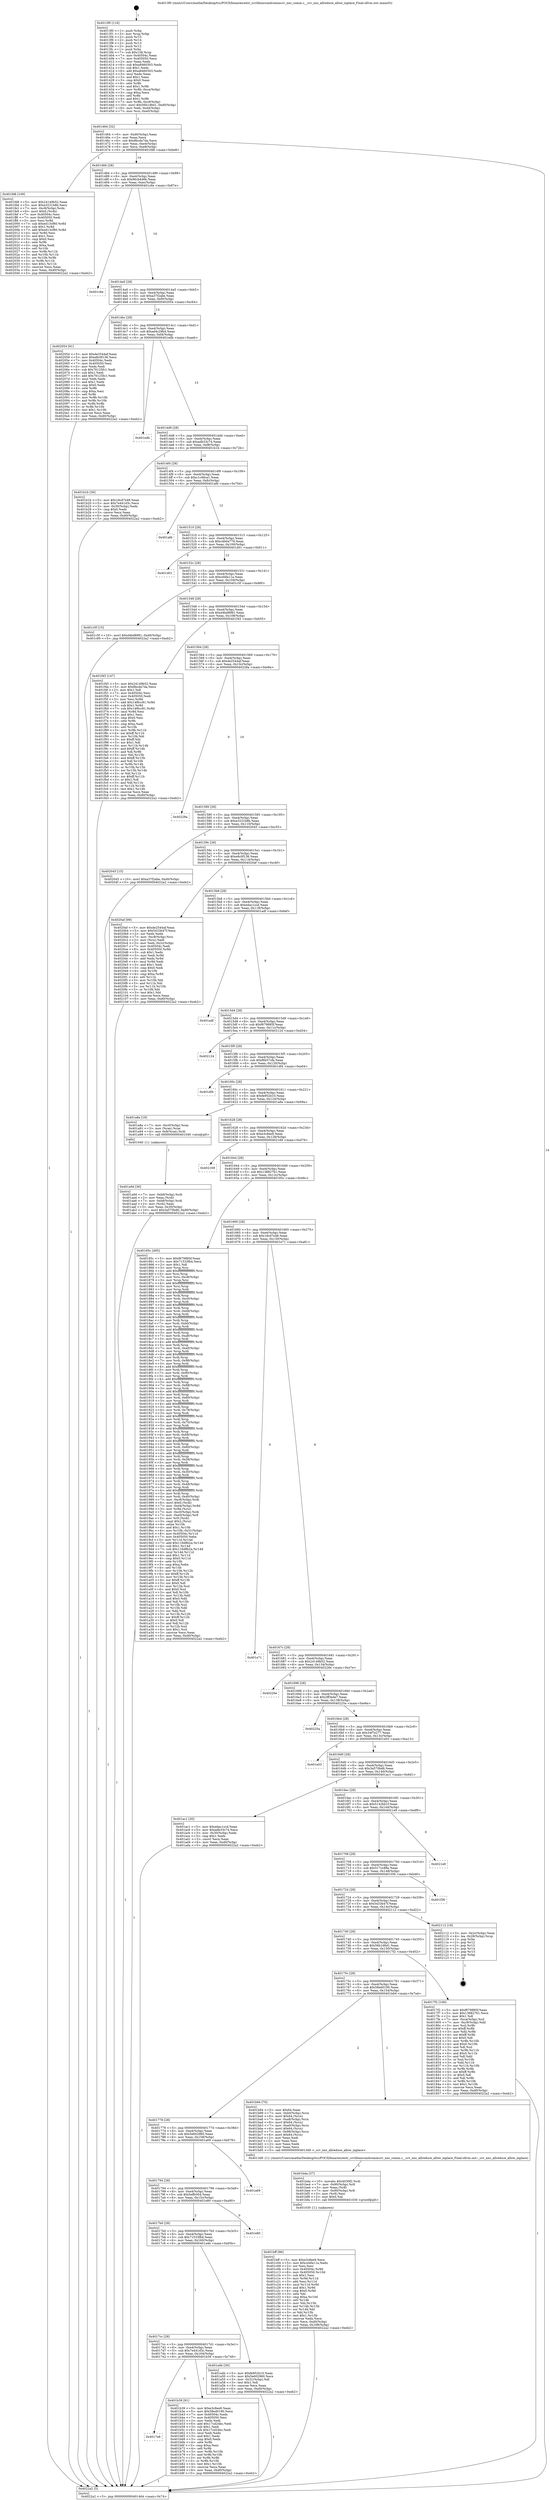 digraph "0x4013f0" {
  label = "0x4013f0 (/mnt/c/Users/mathe/Desktop/tcc/POCII/binaries/extr_ccvlibnnccmdcommccv_nnc_comm.c__ccv_nnc_allreduce_allow_inplace_Final-ollvm.out::main(0))"
  labelloc = "t"
  node[shape=record]

  Entry [label="",width=0.3,height=0.3,shape=circle,fillcolor=black,style=filled]
  "0x401464" [label="{
     0x401464 [32]\l
     | [instrs]\l
     &nbsp;&nbsp;0x401464 \<+6\>: mov -0xd0(%rbp),%eax\l
     &nbsp;&nbsp;0x40146a \<+2\>: mov %eax,%ecx\l
     &nbsp;&nbsp;0x40146c \<+6\>: sub $0x8bcda7da,%ecx\l
     &nbsp;&nbsp;0x401472 \<+6\>: mov %eax,-0xe4(%rbp)\l
     &nbsp;&nbsp;0x401478 \<+6\>: mov %ecx,-0xe8(%rbp)\l
     &nbsp;&nbsp;0x40147e \<+6\>: je 0000000000401fd8 \<main+0xbe8\>\l
  }"]
  "0x401fd8" [label="{
     0x401fd8 [109]\l
     | [instrs]\l
     &nbsp;&nbsp;0x401fd8 \<+5\>: mov $0x24149b52,%eax\l
     &nbsp;&nbsp;0x401fdd \<+5\>: mov $0xe3231b8b,%ecx\l
     &nbsp;&nbsp;0x401fe2 \<+7\>: mov -0xc8(%rbp),%rdx\l
     &nbsp;&nbsp;0x401fe9 \<+6\>: movl $0x0,(%rdx)\l
     &nbsp;&nbsp;0x401fef \<+7\>: mov 0x40504c,%esi\l
     &nbsp;&nbsp;0x401ff6 \<+7\>: mov 0x405050,%edi\l
     &nbsp;&nbsp;0x401ffd \<+3\>: mov %esi,%r8d\l
     &nbsp;&nbsp;0x402000 \<+7\>: sub $0xed13cf80,%r8d\l
     &nbsp;&nbsp;0x402007 \<+4\>: sub $0x1,%r8d\l
     &nbsp;&nbsp;0x40200b \<+7\>: add $0xed13cf80,%r8d\l
     &nbsp;&nbsp;0x402012 \<+4\>: imul %r8d,%esi\l
     &nbsp;&nbsp;0x402016 \<+3\>: and $0x1,%esi\l
     &nbsp;&nbsp;0x402019 \<+3\>: cmp $0x0,%esi\l
     &nbsp;&nbsp;0x40201c \<+4\>: sete %r9b\l
     &nbsp;&nbsp;0x402020 \<+3\>: cmp $0xa,%edi\l
     &nbsp;&nbsp;0x402023 \<+4\>: setl %r10b\l
     &nbsp;&nbsp;0x402027 \<+3\>: mov %r9b,%r11b\l
     &nbsp;&nbsp;0x40202a \<+3\>: and %r10b,%r11b\l
     &nbsp;&nbsp;0x40202d \<+3\>: xor %r10b,%r9b\l
     &nbsp;&nbsp;0x402030 \<+3\>: or %r9b,%r11b\l
     &nbsp;&nbsp;0x402033 \<+4\>: test $0x1,%r11b\l
     &nbsp;&nbsp;0x402037 \<+3\>: cmovne %ecx,%eax\l
     &nbsp;&nbsp;0x40203a \<+6\>: mov %eax,-0xd0(%rbp)\l
     &nbsp;&nbsp;0x402040 \<+5\>: jmp 00000000004022a2 \<main+0xeb2\>\l
  }"]
  "0x401484" [label="{
     0x401484 [28]\l
     | [instrs]\l
     &nbsp;&nbsp;0x401484 \<+5\>: jmp 0000000000401489 \<main+0x99\>\l
     &nbsp;&nbsp;0x401489 \<+6\>: mov -0xe4(%rbp),%eax\l
     &nbsp;&nbsp;0x40148f \<+5\>: sub $0x96cb446b,%eax\l
     &nbsp;&nbsp;0x401494 \<+6\>: mov %eax,-0xec(%rbp)\l
     &nbsp;&nbsp;0x40149a \<+6\>: je 0000000000401c6e \<main+0x87e\>\l
  }"]
  Exit [label="",width=0.3,height=0.3,shape=circle,fillcolor=black,style=filled,peripheries=2]
  "0x401c6e" [label="{
     0x401c6e\l
  }", style=dashed]
  "0x4014a0" [label="{
     0x4014a0 [28]\l
     | [instrs]\l
     &nbsp;&nbsp;0x4014a0 \<+5\>: jmp 00000000004014a5 \<main+0xb5\>\l
     &nbsp;&nbsp;0x4014a5 \<+6\>: mov -0xe4(%rbp),%eax\l
     &nbsp;&nbsp;0x4014ab \<+5\>: sub $0xa37f2abe,%eax\l
     &nbsp;&nbsp;0x4014b0 \<+6\>: mov %eax,-0xf0(%rbp)\l
     &nbsp;&nbsp;0x4014b6 \<+6\>: je 0000000000402054 \<main+0xc64\>\l
  }"]
  "0x401bff" [label="{
     0x401bff [96]\l
     | [instrs]\l
     &nbsp;&nbsp;0x401bff \<+5\>: mov $0xe3c8ee9,%ecx\l
     &nbsp;&nbsp;0x401c04 \<+5\>: mov $0xcd4fa11a,%edx\l
     &nbsp;&nbsp;0x401c09 \<+2\>: xor %esi,%esi\l
     &nbsp;&nbsp;0x401c0b \<+8\>: mov 0x40504c,%r9d\l
     &nbsp;&nbsp;0x401c13 \<+8\>: mov 0x405050,%r10d\l
     &nbsp;&nbsp;0x401c1b \<+3\>: sub $0x1,%esi\l
     &nbsp;&nbsp;0x401c1e \<+3\>: mov %r9d,%r11d\l
     &nbsp;&nbsp;0x401c21 \<+3\>: add %esi,%r11d\l
     &nbsp;&nbsp;0x401c24 \<+4\>: imul %r11d,%r9d\l
     &nbsp;&nbsp;0x401c28 \<+4\>: and $0x1,%r9d\l
     &nbsp;&nbsp;0x401c2c \<+4\>: cmp $0x0,%r9d\l
     &nbsp;&nbsp;0x401c30 \<+3\>: sete %bl\l
     &nbsp;&nbsp;0x401c33 \<+4\>: cmp $0xa,%r10d\l
     &nbsp;&nbsp;0x401c37 \<+4\>: setl %r14b\l
     &nbsp;&nbsp;0x401c3b \<+3\>: mov %bl,%r15b\l
     &nbsp;&nbsp;0x401c3e \<+3\>: and %r14b,%r15b\l
     &nbsp;&nbsp;0x401c41 \<+3\>: xor %r14b,%bl\l
     &nbsp;&nbsp;0x401c44 \<+3\>: or %bl,%r15b\l
     &nbsp;&nbsp;0x401c47 \<+4\>: test $0x1,%r15b\l
     &nbsp;&nbsp;0x401c4b \<+3\>: cmovne %edx,%ecx\l
     &nbsp;&nbsp;0x401c4e \<+6\>: mov %ecx,-0xd0(%rbp)\l
     &nbsp;&nbsp;0x401c54 \<+6\>: mov %eax,-0x168(%rbp)\l
     &nbsp;&nbsp;0x401c5a \<+5\>: jmp 00000000004022a2 \<main+0xeb2\>\l
  }"]
  "0x402054" [label="{
     0x402054 [91]\l
     | [instrs]\l
     &nbsp;&nbsp;0x402054 \<+5\>: mov $0xde2544af,%eax\l
     &nbsp;&nbsp;0x402059 \<+5\>: mov $0xe8c0f136,%ecx\l
     &nbsp;&nbsp;0x40205e \<+7\>: mov 0x40504c,%edx\l
     &nbsp;&nbsp;0x402065 \<+7\>: mov 0x405050,%esi\l
     &nbsp;&nbsp;0x40206c \<+2\>: mov %edx,%edi\l
     &nbsp;&nbsp;0x40206e \<+6\>: sub $0x76125fc1,%edi\l
     &nbsp;&nbsp;0x402074 \<+3\>: sub $0x1,%edi\l
     &nbsp;&nbsp;0x402077 \<+6\>: add $0x76125fc1,%edi\l
     &nbsp;&nbsp;0x40207d \<+3\>: imul %edi,%edx\l
     &nbsp;&nbsp;0x402080 \<+3\>: and $0x1,%edx\l
     &nbsp;&nbsp;0x402083 \<+3\>: cmp $0x0,%edx\l
     &nbsp;&nbsp;0x402086 \<+4\>: sete %r8b\l
     &nbsp;&nbsp;0x40208a \<+3\>: cmp $0xa,%esi\l
     &nbsp;&nbsp;0x40208d \<+4\>: setl %r9b\l
     &nbsp;&nbsp;0x402091 \<+3\>: mov %r8b,%r10b\l
     &nbsp;&nbsp;0x402094 \<+3\>: and %r9b,%r10b\l
     &nbsp;&nbsp;0x402097 \<+3\>: xor %r9b,%r8b\l
     &nbsp;&nbsp;0x40209a \<+3\>: or %r8b,%r10b\l
     &nbsp;&nbsp;0x40209d \<+4\>: test $0x1,%r10b\l
     &nbsp;&nbsp;0x4020a1 \<+3\>: cmovne %ecx,%eax\l
     &nbsp;&nbsp;0x4020a4 \<+6\>: mov %eax,-0xd0(%rbp)\l
     &nbsp;&nbsp;0x4020aa \<+5\>: jmp 00000000004022a2 \<main+0xeb2\>\l
  }"]
  "0x4014bc" [label="{
     0x4014bc [28]\l
     | [instrs]\l
     &nbsp;&nbsp;0x4014bc \<+5\>: jmp 00000000004014c1 \<main+0xd1\>\l
     &nbsp;&nbsp;0x4014c1 \<+6\>: mov -0xe4(%rbp),%eax\l
     &nbsp;&nbsp;0x4014c7 \<+5\>: sub $0xad4c29b4,%eax\l
     &nbsp;&nbsp;0x4014cc \<+6\>: mov %eax,-0xf4(%rbp)\l
     &nbsp;&nbsp;0x4014d2 \<+6\>: je 0000000000401edb \<main+0xaeb\>\l
  }"]
  "0x401bda" [label="{
     0x401bda [37]\l
     | [instrs]\l
     &nbsp;&nbsp;0x401bda \<+10\>: movabs $0x4030f2,%rdi\l
     &nbsp;&nbsp;0x401be4 \<+7\>: mov -0x90(%rbp),%r8\l
     &nbsp;&nbsp;0x401beb \<+3\>: mov %eax,(%r8)\l
     &nbsp;&nbsp;0x401bee \<+7\>: mov -0x90(%rbp),%r8\l
     &nbsp;&nbsp;0x401bf5 \<+3\>: mov (%r8),%esi\l
     &nbsp;&nbsp;0x401bf8 \<+2\>: mov $0x0,%al\l
     &nbsp;&nbsp;0x401bfa \<+5\>: call 0000000000401030 \<printf@plt\>\l
     | [calls]\l
     &nbsp;&nbsp;0x401030 \{1\} (unknown)\l
  }"]
  "0x401edb" [label="{
     0x401edb\l
  }", style=dashed]
  "0x4014d8" [label="{
     0x4014d8 [28]\l
     | [instrs]\l
     &nbsp;&nbsp;0x4014d8 \<+5\>: jmp 00000000004014dd \<main+0xed\>\l
     &nbsp;&nbsp;0x4014dd \<+6\>: mov -0xe4(%rbp),%eax\l
     &nbsp;&nbsp;0x4014e3 \<+5\>: sub $0xadb33c74,%eax\l
     &nbsp;&nbsp;0x4014e8 \<+6\>: mov %eax,-0xf8(%rbp)\l
     &nbsp;&nbsp;0x4014ee \<+6\>: je 0000000000401b1b \<main+0x72b\>\l
  }"]
  "0x4017e8" [label="{
     0x4017e8\l
  }", style=dashed]
  "0x401b1b" [label="{
     0x401b1b [30]\l
     | [instrs]\l
     &nbsp;&nbsp;0x401b1b \<+5\>: mov $0x18cd7e48,%eax\l
     &nbsp;&nbsp;0x401b20 \<+5\>: mov $0x7e441d3c,%ecx\l
     &nbsp;&nbsp;0x401b25 \<+3\>: mov -0x30(%rbp),%edx\l
     &nbsp;&nbsp;0x401b28 \<+3\>: cmp $0x0,%edx\l
     &nbsp;&nbsp;0x401b2b \<+3\>: cmove %ecx,%eax\l
     &nbsp;&nbsp;0x401b2e \<+6\>: mov %eax,-0xd0(%rbp)\l
     &nbsp;&nbsp;0x401b34 \<+5\>: jmp 00000000004022a2 \<main+0xeb2\>\l
  }"]
  "0x4014f4" [label="{
     0x4014f4 [28]\l
     | [instrs]\l
     &nbsp;&nbsp;0x4014f4 \<+5\>: jmp 00000000004014f9 \<main+0x109\>\l
     &nbsp;&nbsp;0x4014f9 \<+6\>: mov -0xe4(%rbp),%eax\l
     &nbsp;&nbsp;0x4014ff \<+5\>: sub $0xc1c48ca1,%eax\l
     &nbsp;&nbsp;0x401504 \<+6\>: mov %eax,-0xfc(%rbp)\l
     &nbsp;&nbsp;0x40150a \<+6\>: je 0000000000401afd \<main+0x70d\>\l
  }"]
  "0x401b39" [label="{
     0x401b39 [91]\l
     | [instrs]\l
     &nbsp;&nbsp;0x401b39 \<+5\>: mov $0xe3c8ee9,%eax\l
     &nbsp;&nbsp;0x401b3e \<+5\>: mov $0x58ed0190,%ecx\l
     &nbsp;&nbsp;0x401b43 \<+7\>: mov 0x40504c,%edx\l
     &nbsp;&nbsp;0x401b4a \<+7\>: mov 0x405050,%esi\l
     &nbsp;&nbsp;0x401b51 \<+2\>: mov %edx,%edi\l
     &nbsp;&nbsp;0x401b53 \<+6\>: add $0x17cd24bc,%edi\l
     &nbsp;&nbsp;0x401b59 \<+3\>: sub $0x1,%edi\l
     &nbsp;&nbsp;0x401b5c \<+6\>: sub $0x17cd24bc,%edi\l
     &nbsp;&nbsp;0x401b62 \<+3\>: imul %edi,%edx\l
     &nbsp;&nbsp;0x401b65 \<+3\>: and $0x1,%edx\l
     &nbsp;&nbsp;0x401b68 \<+3\>: cmp $0x0,%edx\l
     &nbsp;&nbsp;0x401b6b \<+4\>: sete %r8b\l
     &nbsp;&nbsp;0x401b6f \<+3\>: cmp $0xa,%esi\l
     &nbsp;&nbsp;0x401b72 \<+4\>: setl %r9b\l
     &nbsp;&nbsp;0x401b76 \<+3\>: mov %r8b,%r10b\l
     &nbsp;&nbsp;0x401b79 \<+3\>: and %r9b,%r10b\l
     &nbsp;&nbsp;0x401b7c \<+3\>: xor %r9b,%r8b\l
     &nbsp;&nbsp;0x401b7f \<+3\>: or %r8b,%r10b\l
     &nbsp;&nbsp;0x401b82 \<+4\>: test $0x1,%r10b\l
     &nbsp;&nbsp;0x401b86 \<+3\>: cmovne %ecx,%eax\l
     &nbsp;&nbsp;0x401b89 \<+6\>: mov %eax,-0xd0(%rbp)\l
     &nbsp;&nbsp;0x401b8f \<+5\>: jmp 00000000004022a2 \<main+0xeb2\>\l
  }"]
  "0x401afd" [label="{
     0x401afd\l
  }", style=dashed]
  "0x401510" [label="{
     0x401510 [28]\l
     | [instrs]\l
     &nbsp;&nbsp;0x401510 \<+5\>: jmp 0000000000401515 \<main+0x125\>\l
     &nbsp;&nbsp;0x401515 \<+6\>: mov -0xe4(%rbp),%eax\l
     &nbsp;&nbsp;0x40151b \<+5\>: sub $0xc4b0a779,%eax\l
     &nbsp;&nbsp;0x401520 \<+6\>: mov %eax,-0x100(%rbp)\l
     &nbsp;&nbsp;0x401526 \<+6\>: je 0000000000401d01 \<main+0x911\>\l
  }"]
  "0x401a9d" [label="{
     0x401a9d [36]\l
     | [instrs]\l
     &nbsp;&nbsp;0x401a9d \<+7\>: mov -0xb8(%rbp),%rdi\l
     &nbsp;&nbsp;0x401aa4 \<+2\>: mov %eax,(%rdi)\l
     &nbsp;&nbsp;0x401aa6 \<+7\>: mov -0xb8(%rbp),%rdi\l
     &nbsp;&nbsp;0x401aad \<+2\>: mov (%rdi),%eax\l
     &nbsp;&nbsp;0x401aaf \<+3\>: mov %eax,-0x30(%rbp)\l
     &nbsp;&nbsp;0x401ab2 \<+10\>: movl $0x3a570bd6,-0xd0(%rbp)\l
     &nbsp;&nbsp;0x401abc \<+5\>: jmp 00000000004022a2 \<main+0xeb2\>\l
  }"]
  "0x401d01" [label="{
     0x401d01\l
  }", style=dashed]
  "0x40152c" [label="{
     0x40152c [28]\l
     | [instrs]\l
     &nbsp;&nbsp;0x40152c \<+5\>: jmp 0000000000401531 \<main+0x141\>\l
     &nbsp;&nbsp;0x401531 \<+6\>: mov -0xe4(%rbp),%eax\l
     &nbsp;&nbsp;0x401537 \<+5\>: sub $0xcd4fa11a,%eax\l
     &nbsp;&nbsp;0x40153c \<+6\>: mov %eax,-0x104(%rbp)\l
     &nbsp;&nbsp;0x401542 \<+6\>: je 0000000000401c5f \<main+0x86f\>\l
  }"]
  "0x4017cc" [label="{
     0x4017cc [28]\l
     | [instrs]\l
     &nbsp;&nbsp;0x4017cc \<+5\>: jmp 00000000004017d1 \<main+0x3e1\>\l
     &nbsp;&nbsp;0x4017d1 \<+6\>: mov -0xe4(%rbp),%eax\l
     &nbsp;&nbsp;0x4017d7 \<+5\>: sub $0x7e441d3c,%eax\l
     &nbsp;&nbsp;0x4017dc \<+6\>: mov %eax,-0x164(%rbp)\l
     &nbsp;&nbsp;0x4017e2 \<+6\>: je 0000000000401b39 \<main+0x749\>\l
  }"]
  "0x401c5f" [label="{
     0x401c5f [15]\l
     | [instrs]\l
     &nbsp;&nbsp;0x401c5f \<+10\>: movl $0xd4bd8981,-0xd0(%rbp)\l
     &nbsp;&nbsp;0x401c69 \<+5\>: jmp 00000000004022a2 \<main+0xeb2\>\l
  }"]
  "0x401548" [label="{
     0x401548 [28]\l
     | [instrs]\l
     &nbsp;&nbsp;0x401548 \<+5\>: jmp 000000000040154d \<main+0x15d\>\l
     &nbsp;&nbsp;0x40154d \<+6\>: mov -0xe4(%rbp),%eax\l
     &nbsp;&nbsp;0x401553 \<+5\>: sub $0xd4bd8981,%eax\l
     &nbsp;&nbsp;0x401558 \<+6\>: mov %eax,-0x108(%rbp)\l
     &nbsp;&nbsp;0x40155e \<+6\>: je 0000000000401f45 \<main+0xb55\>\l
  }"]
  "0x401a4b" [label="{
     0x401a4b [30]\l
     | [instrs]\l
     &nbsp;&nbsp;0x401a4b \<+5\>: mov $0xfe952b10,%eax\l
     &nbsp;&nbsp;0x401a50 \<+5\>: mov $0x5e602960,%ecx\l
     &nbsp;&nbsp;0x401a55 \<+3\>: mov -0x31(%rbp),%dl\l
     &nbsp;&nbsp;0x401a58 \<+3\>: test $0x1,%dl\l
     &nbsp;&nbsp;0x401a5b \<+3\>: cmovne %ecx,%eax\l
     &nbsp;&nbsp;0x401a5e \<+6\>: mov %eax,-0xd0(%rbp)\l
     &nbsp;&nbsp;0x401a64 \<+5\>: jmp 00000000004022a2 \<main+0xeb2\>\l
  }"]
  "0x401f45" [label="{
     0x401f45 [147]\l
     | [instrs]\l
     &nbsp;&nbsp;0x401f45 \<+5\>: mov $0x24149b52,%eax\l
     &nbsp;&nbsp;0x401f4a \<+5\>: mov $0x8bcda7da,%ecx\l
     &nbsp;&nbsp;0x401f4f \<+2\>: mov $0x1,%dl\l
     &nbsp;&nbsp;0x401f51 \<+7\>: mov 0x40504c,%esi\l
     &nbsp;&nbsp;0x401f58 \<+7\>: mov 0x405050,%edi\l
     &nbsp;&nbsp;0x401f5f \<+3\>: mov %esi,%r8d\l
     &nbsp;&nbsp;0x401f62 \<+7\>: add $0x14f6cc81,%r8d\l
     &nbsp;&nbsp;0x401f69 \<+4\>: sub $0x1,%r8d\l
     &nbsp;&nbsp;0x401f6d \<+7\>: sub $0x14f6cc81,%r8d\l
     &nbsp;&nbsp;0x401f74 \<+4\>: imul %r8d,%esi\l
     &nbsp;&nbsp;0x401f78 \<+3\>: and $0x1,%esi\l
     &nbsp;&nbsp;0x401f7b \<+3\>: cmp $0x0,%esi\l
     &nbsp;&nbsp;0x401f7e \<+4\>: sete %r9b\l
     &nbsp;&nbsp;0x401f82 \<+3\>: cmp $0xa,%edi\l
     &nbsp;&nbsp;0x401f85 \<+4\>: setl %r10b\l
     &nbsp;&nbsp;0x401f89 \<+3\>: mov %r9b,%r11b\l
     &nbsp;&nbsp;0x401f8c \<+4\>: xor $0xff,%r11b\l
     &nbsp;&nbsp;0x401f90 \<+3\>: mov %r10b,%bl\l
     &nbsp;&nbsp;0x401f93 \<+3\>: xor $0xff,%bl\l
     &nbsp;&nbsp;0x401f96 \<+3\>: xor $0x1,%dl\l
     &nbsp;&nbsp;0x401f99 \<+3\>: mov %r11b,%r14b\l
     &nbsp;&nbsp;0x401f9c \<+4\>: and $0xff,%r14b\l
     &nbsp;&nbsp;0x401fa0 \<+3\>: and %dl,%r9b\l
     &nbsp;&nbsp;0x401fa3 \<+3\>: mov %bl,%r15b\l
     &nbsp;&nbsp;0x401fa6 \<+4\>: and $0xff,%r15b\l
     &nbsp;&nbsp;0x401faa \<+3\>: and %dl,%r10b\l
     &nbsp;&nbsp;0x401fad \<+3\>: or %r9b,%r14b\l
     &nbsp;&nbsp;0x401fb0 \<+3\>: or %r10b,%r15b\l
     &nbsp;&nbsp;0x401fb3 \<+3\>: xor %r15b,%r14b\l
     &nbsp;&nbsp;0x401fb6 \<+3\>: or %bl,%r11b\l
     &nbsp;&nbsp;0x401fb9 \<+4\>: xor $0xff,%r11b\l
     &nbsp;&nbsp;0x401fbd \<+3\>: or $0x1,%dl\l
     &nbsp;&nbsp;0x401fc0 \<+3\>: and %dl,%r11b\l
     &nbsp;&nbsp;0x401fc3 \<+3\>: or %r11b,%r14b\l
     &nbsp;&nbsp;0x401fc6 \<+4\>: test $0x1,%r14b\l
     &nbsp;&nbsp;0x401fca \<+3\>: cmovne %ecx,%eax\l
     &nbsp;&nbsp;0x401fcd \<+6\>: mov %eax,-0xd0(%rbp)\l
     &nbsp;&nbsp;0x401fd3 \<+5\>: jmp 00000000004022a2 \<main+0xeb2\>\l
  }"]
  "0x401564" [label="{
     0x401564 [28]\l
     | [instrs]\l
     &nbsp;&nbsp;0x401564 \<+5\>: jmp 0000000000401569 \<main+0x179\>\l
     &nbsp;&nbsp;0x401569 \<+6\>: mov -0xe4(%rbp),%eax\l
     &nbsp;&nbsp;0x40156f \<+5\>: sub $0xde2544af,%eax\l
     &nbsp;&nbsp;0x401574 \<+6\>: mov %eax,-0x10c(%rbp)\l
     &nbsp;&nbsp;0x40157a \<+6\>: je 000000000040228a \<main+0xe9a\>\l
  }"]
  "0x4017b0" [label="{
     0x4017b0 [28]\l
     | [instrs]\l
     &nbsp;&nbsp;0x4017b0 \<+5\>: jmp 00000000004017b5 \<main+0x3c5\>\l
     &nbsp;&nbsp;0x4017b5 \<+6\>: mov -0xe4(%rbp),%eax\l
     &nbsp;&nbsp;0x4017bb \<+5\>: sub $0x71533fb4,%eax\l
     &nbsp;&nbsp;0x4017c0 \<+6\>: mov %eax,-0x160(%rbp)\l
     &nbsp;&nbsp;0x4017c6 \<+6\>: je 0000000000401a4b \<main+0x65b\>\l
  }"]
  "0x40228a" [label="{
     0x40228a\l
  }", style=dashed]
  "0x401580" [label="{
     0x401580 [28]\l
     | [instrs]\l
     &nbsp;&nbsp;0x401580 \<+5\>: jmp 0000000000401585 \<main+0x195\>\l
     &nbsp;&nbsp;0x401585 \<+6\>: mov -0xe4(%rbp),%eax\l
     &nbsp;&nbsp;0x40158b \<+5\>: sub $0xe3231b8b,%eax\l
     &nbsp;&nbsp;0x401590 \<+6\>: mov %eax,-0x110(%rbp)\l
     &nbsp;&nbsp;0x401596 \<+6\>: je 0000000000402045 \<main+0xc55\>\l
  }"]
  "0x401e80" [label="{
     0x401e80\l
  }", style=dashed]
  "0x402045" [label="{
     0x402045 [15]\l
     | [instrs]\l
     &nbsp;&nbsp;0x402045 \<+10\>: movl $0xa37f2abe,-0xd0(%rbp)\l
     &nbsp;&nbsp;0x40204f \<+5\>: jmp 00000000004022a2 \<main+0xeb2\>\l
  }"]
  "0x40159c" [label="{
     0x40159c [28]\l
     | [instrs]\l
     &nbsp;&nbsp;0x40159c \<+5\>: jmp 00000000004015a1 \<main+0x1b1\>\l
     &nbsp;&nbsp;0x4015a1 \<+6\>: mov -0xe4(%rbp),%eax\l
     &nbsp;&nbsp;0x4015a7 \<+5\>: sub $0xe8c0f136,%eax\l
     &nbsp;&nbsp;0x4015ac \<+6\>: mov %eax,-0x114(%rbp)\l
     &nbsp;&nbsp;0x4015b2 \<+6\>: je 00000000004020af \<main+0xcbf\>\l
  }"]
  "0x401794" [label="{
     0x401794 [28]\l
     | [instrs]\l
     &nbsp;&nbsp;0x401794 \<+5\>: jmp 0000000000401799 \<main+0x3a9\>\l
     &nbsp;&nbsp;0x401799 \<+6\>: mov -0xe4(%rbp),%eax\l
     &nbsp;&nbsp;0x40179f \<+5\>: sub $0x5effc004,%eax\l
     &nbsp;&nbsp;0x4017a4 \<+6\>: mov %eax,-0x15c(%rbp)\l
     &nbsp;&nbsp;0x4017aa \<+6\>: je 0000000000401e80 \<main+0xa90\>\l
  }"]
  "0x4020af" [label="{
     0x4020af [99]\l
     | [instrs]\l
     &nbsp;&nbsp;0x4020af \<+5\>: mov $0xde2544af,%eax\l
     &nbsp;&nbsp;0x4020b4 \<+5\>: mov $0x5433b47f,%ecx\l
     &nbsp;&nbsp;0x4020b9 \<+2\>: xor %edx,%edx\l
     &nbsp;&nbsp;0x4020bb \<+7\>: mov -0xc8(%rbp),%rsi\l
     &nbsp;&nbsp;0x4020c2 \<+2\>: mov (%rsi),%edi\l
     &nbsp;&nbsp;0x4020c4 \<+3\>: mov %edi,-0x2c(%rbp)\l
     &nbsp;&nbsp;0x4020c7 \<+7\>: mov 0x40504c,%edi\l
     &nbsp;&nbsp;0x4020ce \<+8\>: mov 0x405050,%r8d\l
     &nbsp;&nbsp;0x4020d6 \<+3\>: sub $0x1,%edx\l
     &nbsp;&nbsp;0x4020d9 \<+3\>: mov %edi,%r9d\l
     &nbsp;&nbsp;0x4020dc \<+3\>: add %edx,%r9d\l
     &nbsp;&nbsp;0x4020df \<+4\>: imul %r9d,%edi\l
     &nbsp;&nbsp;0x4020e3 \<+3\>: and $0x1,%edi\l
     &nbsp;&nbsp;0x4020e6 \<+3\>: cmp $0x0,%edi\l
     &nbsp;&nbsp;0x4020e9 \<+4\>: sete %r10b\l
     &nbsp;&nbsp;0x4020ed \<+4\>: cmp $0xa,%r8d\l
     &nbsp;&nbsp;0x4020f1 \<+4\>: setl %r11b\l
     &nbsp;&nbsp;0x4020f5 \<+3\>: mov %r10b,%bl\l
     &nbsp;&nbsp;0x4020f8 \<+3\>: and %r11b,%bl\l
     &nbsp;&nbsp;0x4020fb \<+3\>: xor %r11b,%r10b\l
     &nbsp;&nbsp;0x4020fe \<+3\>: or %r10b,%bl\l
     &nbsp;&nbsp;0x402101 \<+3\>: test $0x1,%bl\l
     &nbsp;&nbsp;0x402104 \<+3\>: cmovne %ecx,%eax\l
     &nbsp;&nbsp;0x402107 \<+6\>: mov %eax,-0xd0(%rbp)\l
     &nbsp;&nbsp;0x40210d \<+5\>: jmp 00000000004022a2 \<main+0xeb2\>\l
  }"]
  "0x4015b8" [label="{
     0x4015b8 [28]\l
     | [instrs]\l
     &nbsp;&nbsp;0x4015b8 \<+5\>: jmp 00000000004015bd \<main+0x1cd\>\l
     &nbsp;&nbsp;0x4015bd \<+6\>: mov -0xe4(%rbp),%eax\l
     &nbsp;&nbsp;0x4015c3 \<+5\>: sub $0xedac1ccd,%eax\l
     &nbsp;&nbsp;0x4015c8 \<+6\>: mov %eax,-0x118(%rbp)\l
     &nbsp;&nbsp;0x4015ce \<+6\>: je 0000000000401adf \<main+0x6ef\>\l
  }"]
  "0x401a69" [label="{
     0x401a69\l
  }", style=dashed]
  "0x401adf" [label="{
     0x401adf\l
  }", style=dashed]
  "0x4015d4" [label="{
     0x4015d4 [28]\l
     | [instrs]\l
     &nbsp;&nbsp;0x4015d4 \<+5\>: jmp 00000000004015d9 \<main+0x1e9\>\l
     &nbsp;&nbsp;0x4015d9 \<+6\>: mov -0xe4(%rbp),%eax\l
     &nbsp;&nbsp;0x4015df \<+5\>: sub $0xf679885f,%eax\l
     &nbsp;&nbsp;0x4015e4 \<+6\>: mov %eax,-0x11c(%rbp)\l
     &nbsp;&nbsp;0x4015ea \<+6\>: je 0000000000402124 \<main+0xd34\>\l
  }"]
  "0x401778" [label="{
     0x401778 [28]\l
     | [instrs]\l
     &nbsp;&nbsp;0x401778 \<+5\>: jmp 000000000040177d \<main+0x38d\>\l
     &nbsp;&nbsp;0x40177d \<+6\>: mov -0xe4(%rbp),%eax\l
     &nbsp;&nbsp;0x401783 \<+5\>: sub $0x5e602960,%eax\l
     &nbsp;&nbsp;0x401788 \<+6\>: mov %eax,-0x158(%rbp)\l
     &nbsp;&nbsp;0x40178e \<+6\>: je 0000000000401a69 \<main+0x679\>\l
  }"]
  "0x402124" [label="{
     0x402124\l
  }", style=dashed]
  "0x4015f0" [label="{
     0x4015f0 [28]\l
     | [instrs]\l
     &nbsp;&nbsp;0x4015f0 \<+5\>: jmp 00000000004015f5 \<main+0x205\>\l
     &nbsp;&nbsp;0x4015f5 \<+6\>: mov -0xe4(%rbp),%eax\l
     &nbsp;&nbsp;0x4015fb \<+5\>: sub $0xf6b57cfa,%eax\l
     &nbsp;&nbsp;0x401600 \<+6\>: mov %eax,-0x120(%rbp)\l
     &nbsp;&nbsp;0x401606 \<+6\>: je 0000000000401df4 \<main+0xa04\>\l
  }"]
  "0x401b94" [label="{
     0x401b94 [70]\l
     | [instrs]\l
     &nbsp;&nbsp;0x401b94 \<+5\>: mov $0x64,%eax\l
     &nbsp;&nbsp;0x401b99 \<+7\>: mov -0xb0(%rbp),%rcx\l
     &nbsp;&nbsp;0x401ba0 \<+6\>: movl $0x64,(%rcx)\l
     &nbsp;&nbsp;0x401ba6 \<+7\>: mov -0xa8(%rbp),%rcx\l
     &nbsp;&nbsp;0x401bad \<+6\>: movl $0x64,(%rcx)\l
     &nbsp;&nbsp;0x401bb3 \<+7\>: mov -0xa0(%rbp),%rcx\l
     &nbsp;&nbsp;0x401bba \<+6\>: movl $0x64,(%rcx)\l
     &nbsp;&nbsp;0x401bc0 \<+7\>: mov -0x98(%rbp),%rcx\l
     &nbsp;&nbsp;0x401bc7 \<+6\>: movl $0x64,(%rcx)\l
     &nbsp;&nbsp;0x401bcd \<+2\>: mov %eax,%edi\l
     &nbsp;&nbsp;0x401bcf \<+2\>: mov %eax,%esi\l
     &nbsp;&nbsp;0x401bd1 \<+2\>: mov %eax,%edx\l
     &nbsp;&nbsp;0x401bd3 \<+2\>: mov %eax,%ecx\l
     &nbsp;&nbsp;0x401bd5 \<+5\>: call 00000000004013d0 \<_ccv_nnc_allreduce_allow_inplace\>\l
     | [calls]\l
     &nbsp;&nbsp;0x4013d0 \{1\} (/mnt/c/Users/mathe/Desktop/tcc/POCII/binaries/extr_ccvlibnnccmdcommccv_nnc_comm.c__ccv_nnc_allreduce_allow_inplace_Final-ollvm.out::_ccv_nnc_allreduce_allow_inplace)\l
  }"]
  "0x401df4" [label="{
     0x401df4\l
  }", style=dashed]
  "0x40160c" [label="{
     0x40160c [28]\l
     | [instrs]\l
     &nbsp;&nbsp;0x40160c \<+5\>: jmp 0000000000401611 \<main+0x221\>\l
     &nbsp;&nbsp;0x401611 \<+6\>: mov -0xe4(%rbp),%eax\l
     &nbsp;&nbsp;0x401617 \<+5\>: sub $0xfe952b10,%eax\l
     &nbsp;&nbsp;0x40161c \<+6\>: mov %eax,-0x124(%rbp)\l
     &nbsp;&nbsp;0x401622 \<+6\>: je 0000000000401a8a \<main+0x69a\>\l
  }"]
  "0x4013f0" [label="{
     0x4013f0 [116]\l
     | [instrs]\l
     &nbsp;&nbsp;0x4013f0 \<+1\>: push %rbp\l
     &nbsp;&nbsp;0x4013f1 \<+3\>: mov %rsp,%rbp\l
     &nbsp;&nbsp;0x4013f4 \<+2\>: push %r15\l
     &nbsp;&nbsp;0x4013f6 \<+2\>: push %r14\l
     &nbsp;&nbsp;0x4013f8 \<+2\>: push %r13\l
     &nbsp;&nbsp;0x4013fa \<+2\>: push %r12\l
     &nbsp;&nbsp;0x4013fc \<+1\>: push %rbx\l
     &nbsp;&nbsp;0x4013fd \<+7\>: sub $0x158,%rsp\l
     &nbsp;&nbsp;0x401404 \<+7\>: mov 0x40504c,%eax\l
     &nbsp;&nbsp;0x40140b \<+7\>: mov 0x405050,%ecx\l
     &nbsp;&nbsp;0x401412 \<+2\>: mov %eax,%edx\l
     &nbsp;&nbsp;0x401414 \<+6\>: sub $0xa8460303,%edx\l
     &nbsp;&nbsp;0x40141a \<+3\>: sub $0x1,%edx\l
     &nbsp;&nbsp;0x40141d \<+6\>: add $0xa8460303,%edx\l
     &nbsp;&nbsp;0x401423 \<+3\>: imul %edx,%eax\l
     &nbsp;&nbsp;0x401426 \<+3\>: and $0x1,%eax\l
     &nbsp;&nbsp;0x401429 \<+3\>: cmp $0x0,%eax\l
     &nbsp;&nbsp;0x40142c \<+4\>: sete %r8b\l
     &nbsp;&nbsp;0x401430 \<+4\>: and $0x1,%r8b\l
     &nbsp;&nbsp;0x401434 \<+7\>: mov %r8b,-0xca(%rbp)\l
     &nbsp;&nbsp;0x40143b \<+3\>: cmp $0xa,%ecx\l
     &nbsp;&nbsp;0x40143e \<+4\>: setl %r8b\l
     &nbsp;&nbsp;0x401442 \<+4\>: and $0x1,%r8b\l
     &nbsp;&nbsp;0x401446 \<+7\>: mov %r8b,-0xc9(%rbp)\l
     &nbsp;&nbsp;0x40144d \<+10\>: movl $0x56b1d6d1,-0xd0(%rbp)\l
     &nbsp;&nbsp;0x401457 \<+6\>: mov %edi,-0xd4(%rbp)\l
     &nbsp;&nbsp;0x40145d \<+7\>: mov %rsi,-0xe0(%rbp)\l
  }"]
  "0x401a8a" [label="{
     0x401a8a [19]\l
     | [instrs]\l
     &nbsp;&nbsp;0x401a8a \<+7\>: mov -0xc0(%rbp),%rax\l
     &nbsp;&nbsp;0x401a91 \<+3\>: mov (%rax),%rax\l
     &nbsp;&nbsp;0x401a94 \<+4\>: mov 0x8(%rax),%rdi\l
     &nbsp;&nbsp;0x401a98 \<+5\>: call 0000000000401040 \<atoi@plt\>\l
     | [calls]\l
     &nbsp;&nbsp;0x401040 \{1\} (unknown)\l
  }"]
  "0x401628" [label="{
     0x401628 [28]\l
     | [instrs]\l
     &nbsp;&nbsp;0x401628 \<+5\>: jmp 000000000040162d \<main+0x23d\>\l
     &nbsp;&nbsp;0x40162d \<+6\>: mov -0xe4(%rbp),%eax\l
     &nbsp;&nbsp;0x401633 \<+5\>: sub $0xe3c8ee9,%eax\l
     &nbsp;&nbsp;0x401638 \<+6\>: mov %eax,-0x128(%rbp)\l
     &nbsp;&nbsp;0x40163e \<+6\>: je 0000000000402169 \<main+0xd79\>\l
  }"]
  "0x4022a2" [label="{
     0x4022a2 [5]\l
     | [instrs]\l
     &nbsp;&nbsp;0x4022a2 \<+5\>: jmp 0000000000401464 \<main+0x74\>\l
  }"]
  "0x402169" [label="{
     0x402169\l
  }", style=dashed]
  "0x401644" [label="{
     0x401644 [28]\l
     | [instrs]\l
     &nbsp;&nbsp;0x401644 \<+5\>: jmp 0000000000401649 \<main+0x259\>\l
     &nbsp;&nbsp;0x401649 \<+6\>: mov -0xe4(%rbp),%eax\l
     &nbsp;&nbsp;0x40164f \<+5\>: sub $0x13882761,%eax\l
     &nbsp;&nbsp;0x401654 \<+6\>: mov %eax,-0x12c(%rbp)\l
     &nbsp;&nbsp;0x40165a \<+6\>: je 000000000040185c \<main+0x46c\>\l
  }"]
  "0x40175c" [label="{
     0x40175c [28]\l
     | [instrs]\l
     &nbsp;&nbsp;0x40175c \<+5\>: jmp 0000000000401761 \<main+0x371\>\l
     &nbsp;&nbsp;0x401761 \<+6\>: mov -0xe4(%rbp),%eax\l
     &nbsp;&nbsp;0x401767 \<+5\>: sub $0x58ed0190,%eax\l
     &nbsp;&nbsp;0x40176c \<+6\>: mov %eax,-0x154(%rbp)\l
     &nbsp;&nbsp;0x401772 \<+6\>: je 0000000000401b94 \<main+0x7a4\>\l
  }"]
  "0x40185c" [label="{
     0x40185c [495]\l
     | [instrs]\l
     &nbsp;&nbsp;0x40185c \<+5\>: mov $0xf679885f,%eax\l
     &nbsp;&nbsp;0x401861 \<+5\>: mov $0x71533fb4,%ecx\l
     &nbsp;&nbsp;0x401866 \<+2\>: mov $0x1,%dl\l
     &nbsp;&nbsp;0x401868 \<+3\>: mov %rsp,%rsi\l
     &nbsp;&nbsp;0x40186b \<+4\>: add $0xfffffffffffffff0,%rsi\l
     &nbsp;&nbsp;0x40186f \<+3\>: mov %rsi,%rsp\l
     &nbsp;&nbsp;0x401872 \<+7\>: mov %rsi,-0xc8(%rbp)\l
     &nbsp;&nbsp;0x401879 \<+3\>: mov %rsp,%rsi\l
     &nbsp;&nbsp;0x40187c \<+4\>: add $0xfffffffffffffff0,%rsi\l
     &nbsp;&nbsp;0x401880 \<+3\>: mov %rsi,%rsp\l
     &nbsp;&nbsp;0x401883 \<+3\>: mov %rsp,%rdi\l
     &nbsp;&nbsp;0x401886 \<+4\>: add $0xfffffffffffffff0,%rdi\l
     &nbsp;&nbsp;0x40188a \<+3\>: mov %rdi,%rsp\l
     &nbsp;&nbsp;0x40188d \<+7\>: mov %rdi,-0xc0(%rbp)\l
     &nbsp;&nbsp;0x401894 \<+3\>: mov %rsp,%rdi\l
     &nbsp;&nbsp;0x401897 \<+4\>: add $0xfffffffffffffff0,%rdi\l
     &nbsp;&nbsp;0x40189b \<+3\>: mov %rdi,%rsp\l
     &nbsp;&nbsp;0x40189e \<+7\>: mov %rdi,-0xb8(%rbp)\l
     &nbsp;&nbsp;0x4018a5 \<+3\>: mov %rsp,%rdi\l
     &nbsp;&nbsp;0x4018a8 \<+4\>: add $0xfffffffffffffff0,%rdi\l
     &nbsp;&nbsp;0x4018ac \<+3\>: mov %rdi,%rsp\l
     &nbsp;&nbsp;0x4018af \<+7\>: mov %rdi,-0xb0(%rbp)\l
     &nbsp;&nbsp;0x4018b6 \<+3\>: mov %rsp,%rdi\l
     &nbsp;&nbsp;0x4018b9 \<+4\>: add $0xfffffffffffffff0,%rdi\l
     &nbsp;&nbsp;0x4018bd \<+3\>: mov %rdi,%rsp\l
     &nbsp;&nbsp;0x4018c0 \<+7\>: mov %rdi,-0xa8(%rbp)\l
     &nbsp;&nbsp;0x4018c7 \<+3\>: mov %rsp,%rdi\l
     &nbsp;&nbsp;0x4018ca \<+4\>: add $0xfffffffffffffff0,%rdi\l
     &nbsp;&nbsp;0x4018ce \<+3\>: mov %rdi,%rsp\l
     &nbsp;&nbsp;0x4018d1 \<+7\>: mov %rdi,-0xa0(%rbp)\l
     &nbsp;&nbsp;0x4018d8 \<+3\>: mov %rsp,%rdi\l
     &nbsp;&nbsp;0x4018db \<+4\>: add $0xfffffffffffffff0,%rdi\l
     &nbsp;&nbsp;0x4018df \<+3\>: mov %rdi,%rsp\l
     &nbsp;&nbsp;0x4018e2 \<+7\>: mov %rdi,-0x98(%rbp)\l
     &nbsp;&nbsp;0x4018e9 \<+3\>: mov %rsp,%rdi\l
     &nbsp;&nbsp;0x4018ec \<+4\>: add $0xfffffffffffffff0,%rdi\l
     &nbsp;&nbsp;0x4018f0 \<+3\>: mov %rdi,%rsp\l
     &nbsp;&nbsp;0x4018f3 \<+7\>: mov %rdi,-0x90(%rbp)\l
     &nbsp;&nbsp;0x4018fa \<+3\>: mov %rsp,%rdi\l
     &nbsp;&nbsp;0x4018fd \<+4\>: add $0xfffffffffffffff0,%rdi\l
     &nbsp;&nbsp;0x401901 \<+3\>: mov %rdi,%rsp\l
     &nbsp;&nbsp;0x401904 \<+7\>: mov %rdi,-0x88(%rbp)\l
     &nbsp;&nbsp;0x40190b \<+3\>: mov %rsp,%rdi\l
     &nbsp;&nbsp;0x40190e \<+4\>: add $0xfffffffffffffff0,%rdi\l
     &nbsp;&nbsp;0x401912 \<+3\>: mov %rdi,%rsp\l
     &nbsp;&nbsp;0x401915 \<+4\>: mov %rdi,-0x80(%rbp)\l
     &nbsp;&nbsp;0x401919 \<+3\>: mov %rsp,%rdi\l
     &nbsp;&nbsp;0x40191c \<+4\>: add $0xfffffffffffffff0,%rdi\l
     &nbsp;&nbsp;0x401920 \<+3\>: mov %rdi,%rsp\l
     &nbsp;&nbsp;0x401923 \<+4\>: mov %rdi,-0x78(%rbp)\l
     &nbsp;&nbsp;0x401927 \<+3\>: mov %rsp,%rdi\l
     &nbsp;&nbsp;0x40192a \<+4\>: add $0xfffffffffffffff0,%rdi\l
     &nbsp;&nbsp;0x40192e \<+3\>: mov %rdi,%rsp\l
     &nbsp;&nbsp;0x401931 \<+4\>: mov %rdi,-0x70(%rbp)\l
     &nbsp;&nbsp;0x401935 \<+3\>: mov %rsp,%rdi\l
     &nbsp;&nbsp;0x401938 \<+4\>: add $0xfffffffffffffff0,%rdi\l
     &nbsp;&nbsp;0x40193c \<+3\>: mov %rdi,%rsp\l
     &nbsp;&nbsp;0x40193f \<+4\>: mov %rdi,-0x68(%rbp)\l
     &nbsp;&nbsp;0x401943 \<+3\>: mov %rsp,%rdi\l
     &nbsp;&nbsp;0x401946 \<+4\>: add $0xfffffffffffffff0,%rdi\l
     &nbsp;&nbsp;0x40194a \<+3\>: mov %rdi,%rsp\l
     &nbsp;&nbsp;0x40194d \<+4\>: mov %rdi,-0x60(%rbp)\l
     &nbsp;&nbsp;0x401951 \<+3\>: mov %rsp,%rdi\l
     &nbsp;&nbsp;0x401954 \<+4\>: add $0xfffffffffffffff0,%rdi\l
     &nbsp;&nbsp;0x401958 \<+3\>: mov %rdi,%rsp\l
     &nbsp;&nbsp;0x40195b \<+4\>: mov %rdi,-0x58(%rbp)\l
     &nbsp;&nbsp;0x40195f \<+3\>: mov %rsp,%rdi\l
     &nbsp;&nbsp;0x401962 \<+4\>: add $0xfffffffffffffff0,%rdi\l
     &nbsp;&nbsp;0x401966 \<+3\>: mov %rdi,%rsp\l
     &nbsp;&nbsp;0x401969 \<+4\>: mov %rdi,-0x50(%rbp)\l
     &nbsp;&nbsp;0x40196d \<+3\>: mov %rsp,%rdi\l
     &nbsp;&nbsp;0x401970 \<+4\>: add $0xfffffffffffffff0,%rdi\l
     &nbsp;&nbsp;0x401974 \<+3\>: mov %rdi,%rsp\l
     &nbsp;&nbsp;0x401977 \<+4\>: mov %rdi,-0x48(%rbp)\l
     &nbsp;&nbsp;0x40197b \<+3\>: mov %rsp,%rdi\l
     &nbsp;&nbsp;0x40197e \<+4\>: add $0xfffffffffffffff0,%rdi\l
     &nbsp;&nbsp;0x401982 \<+3\>: mov %rdi,%rsp\l
     &nbsp;&nbsp;0x401985 \<+4\>: mov %rdi,-0x40(%rbp)\l
     &nbsp;&nbsp;0x401989 \<+7\>: mov -0xc8(%rbp),%rdi\l
     &nbsp;&nbsp;0x401990 \<+6\>: movl $0x0,(%rdi)\l
     &nbsp;&nbsp;0x401996 \<+7\>: mov -0xd4(%rbp),%r8d\l
     &nbsp;&nbsp;0x40199d \<+3\>: mov %r8d,(%rsi)\l
     &nbsp;&nbsp;0x4019a0 \<+7\>: mov -0xc0(%rbp),%rdi\l
     &nbsp;&nbsp;0x4019a7 \<+7\>: mov -0xe0(%rbp),%r9\l
     &nbsp;&nbsp;0x4019ae \<+3\>: mov %r9,(%rdi)\l
     &nbsp;&nbsp;0x4019b1 \<+3\>: cmpl $0x2,(%rsi)\l
     &nbsp;&nbsp;0x4019b4 \<+4\>: setne %r10b\l
     &nbsp;&nbsp;0x4019b8 \<+4\>: and $0x1,%r10b\l
     &nbsp;&nbsp;0x4019bc \<+4\>: mov %r10b,-0x31(%rbp)\l
     &nbsp;&nbsp;0x4019c0 \<+8\>: mov 0x40504c,%r11d\l
     &nbsp;&nbsp;0x4019c8 \<+7\>: mov 0x405050,%ebx\l
     &nbsp;&nbsp;0x4019cf \<+3\>: mov %r11d,%r14d\l
     &nbsp;&nbsp;0x4019d2 \<+7\>: add $0x116d8b2a,%r14d\l
     &nbsp;&nbsp;0x4019d9 \<+4\>: sub $0x1,%r14d\l
     &nbsp;&nbsp;0x4019dd \<+7\>: sub $0x116d8b2a,%r14d\l
     &nbsp;&nbsp;0x4019e4 \<+4\>: imul %r14d,%r11d\l
     &nbsp;&nbsp;0x4019e8 \<+4\>: and $0x1,%r11d\l
     &nbsp;&nbsp;0x4019ec \<+4\>: cmp $0x0,%r11d\l
     &nbsp;&nbsp;0x4019f0 \<+4\>: sete %r10b\l
     &nbsp;&nbsp;0x4019f4 \<+3\>: cmp $0xa,%ebx\l
     &nbsp;&nbsp;0x4019f7 \<+4\>: setl %r15b\l
     &nbsp;&nbsp;0x4019fb \<+3\>: mov %r10b,%r12b\l
     &nbsp;&nbsp;0x4019fe \<+4\>: xor $0xff,%r12b\l
     &nbsp;&nbsp;0x401a02 \<+3\>: mov %r15b,%r13b\l
     &nbsp;&nbsp;0x401a05 \<+4\>: xor $0xff,%r13b\l
     &nbsp;&nbsp;0x401a09 \<+3\>: xor $0x0,%dl\l
     &nbsp;&nbsp;0x401a0c \<+3\>: mov %r12b,%sil\l
     &nbsp;&nbsp;0x401a0f \<+4\>: and $0x0,%sil\l
     &nbsp;&nbsp;0x401a13 \<+3\>: and %dl,%r10b\l
     &nbsp;&nbsp;0x401a16 \<+3\>: mov %r13b,%dil\l
     &nbsp;&nbsp;0x401a19 \<+4\>: and $0x0,%dil\l
     &nbsp;&nbsp;0x401a1d \<+3\>: and %dl,%r15b\l
     &nbsp;&nbsp;0x401a20 \<+3\>: or %r10b,%sil\l
     &nbsp;&nbsp;0x401a23 \<+3\>: or %r15b,%dil\l
     &nbsp;&nbsp;0x401a26 \<+3\>: xor %dil,%sil\l
     &nbsp;&nbsp;0x401a29 \<+3\>: or %r13b,%r12b\l
     &nbsp;&nbsp;0x401a2c \<+4\>: xor $0xff,%r12b\l
     &nbsp;&nbsp;0x401a30 \<+3\>: or $0x0,%dl\l
     &nbsp;&nbsp;0x401a33 \<+3\>: and %dl,%r12b\l
     &nbsp;&nbsp;0x401a36 \<+3\>: or %r12b,%sil\l
     &nbsp;&nbsp;0x401a39 \<+4\>: test $0x1,%sil\l
     &nbsp;&nbsp;0x401a3d \<+3\>: cmovne %ecx,%eax\l
     &nbsp;&nbsp;0x401a40 \<+6\>: mov %eax,-0xd0(%rbp)\l
     &nbsp;&nbsp;0x401a46 \<+5\>: jmp 00000000004022a2 \<main+0xeb2\>\l
  }"]
  "0x401660" [label="{
     0x401660 [28]\l
     | [instrs]\l
     &nbsp;&nbsp;0x401660 \<+5\>: jmp 0000000000401665 \<main+0x275\>\l
     &nbsp;&nbsp;0x401665 \<+6\>: mov -0xe4(%rbp),%eax\l
     &nbsp;&nbsp;0x40166b \<+5\>: sub $0x18cd7e48,%eax\l
     &nbsp;&nbsp;0x401670 \<+6\>: mov %eax,-0x130(%rbp)\l
     &nbsp;&nbsp;0x401676 \<+6\>: je 0000000000401e71 \<main+0xa81\>\l
  }"]
  "0x4017f2" [label="{
     0x4017f2 [106]\l
     | [instrs]\l
     &nbsp;&nbsp;0x4017f2 \<+5\>: mov $0xf679885f,%eax\l
     &nbsp;&nbsp;0x4017f7 \<+5\>: mov $0x13882761,%ecx\l
     &nbsp;&nbsp;0x4017fc \<+2\>: mov $0x1,%dl\l
     &nbsp;&nbsp;0x4017fe \<+7\>: mov -0xca(%rbp),%sil\l
     &nbsp;&nbsp;0x401805 \<+7\>: mov -0xc9(%rbp),%dil\l
     &nbsp;&nbsp;0x40180c \<+3\>: mov %sil,%r8b\l
     &nbsp;&nbsp;0x40180f \<+4\>: xor $0xff,%r8b\l
     &nbsp;&nbsp;0x401813 \<+3\>: mov %dil,%r9b\l
     &nbsp;&nbsp;0x401816 \<+4\>: xor $0xff,%r9b\l
     &nbsp;&nbsp;0x40181a \<+3\>: xor $0x0,%dl\l
     &nbsp;&nbsp;0x40181d \<+3\>: mov %r8b,%r10b\l
     &nbsp;&nbsp;0x401820 \<+4\>: and $0x0,%r10b\l
     &nbsp;&nbsp;0x401824 \<+3\>: and %dl,%sil\l
     &nbsp;&nbsp;0x401827 \<+3\>: mov %r9b,%r11b\l
     &nbsp;&nbsp;0x40182a \<+4\>: and $0x0,%r11b\l
     &nbsp;&nbsp;0x40182e \<+3\>: and %dl,%dil\l
     &nbsp;&nbsp;0x401831 \<+3\>: or %sil,%r10b\l
     &nbsp;&nbsp;0x401834 \<+3\>: or %dil,%r11b\l
     &nbsp;&nbsp;0x401837 \<+3\>: xor %r11b,%r10b\l
     &nbsp;&nbsp;0x40183a \<+3\>: or %r9b,%r8b\l
     &nbsp;&nbsp;0x40183d \<+4\>: xor $0xff,%r8b\l
     &nbsp;&nbsp;0x401841 \<+3\>: or $0x0,%dl\l
     &nbsp;&nbsp;0x401844 \<+3\>: and %dl,%r8b\l
     &nbsp;&nbsp;0x401847 \<+3\>: or %r8b,%r10b\l
     &nbsp;&nbsp;0x40184a \<+4\>: test $0x1,%r10b\l
     &nbsp;&nbsp;0x40184e \<+3\>: cmovne %ecx,%eax\l
     &nbsp;&nbsp;0x401851 \<+6\>: mov %eax,-0xd0(%rbp)\l
     &nbsp;&nbsp;0x401857 \<+5\>: jmp 00000000004022a2 \<main+0xeb2\>\l
  }"]
  "0x401e71" [label="{
     0x401e71\l
  }", style=dashed]
  "0x40167c" [label="{
     0x40167c [28]\l
     | [instrs]\l
     &nbsp;&nbsp;0x40167c \<+5\>: jmp 0000000000401681 \<main+0x291\>\l
     &nbsp;&nbsp;0x401681 \<+6\>: mov -0xe4(%rbp),%eax\l
     &nbsp;&nbsp;0x401687 \<+5\>: sub $0x24149b52,%eax\l
     &nbsp;&nbsp;0x40168c \<+6\>: mov %eax,-0x134(%rbp)\l
     &nbsp;&nbsp;0x401692 \<+6\>: je 000000000040226e \<main+0xe7e\>\l
  }"]
  "0x401740" [label="{
     0x401740 [28]\l
     | [instrs]\l
     &nbsp;&nbsp;0x401740 \<+5\>: jmp 0000000000401745 \<main+0x355\>\l
     &nbsp;&nbsp;0x401745 \<+6\>: mov -0xe4(%rbp),%eax\l
     &nbsp;&nbsp;0x40174b \<+5\>: sub $0x56b1d6d1,%eax\l
     &nbsp;&nbsp;0x401750 \<+6\>: mov %eax,-0x150(%rbp)\l
     &nbsp;&nbsp;0x401756 \<+6\>: je 00000000004017f2 \<main+0x402\>\l
  }"]
  "0x40226e" [label="{
     0x40226e\l
  }", style=dashed]
  "0x401698" [label="{
     0x401698 [28]\l
     | [instrs]\l
     &nbsp;&nbsp;0x401698 \<+5\>: jmp 000000000040169d \<main+0x2ad\>\l
     &nbsp;&nbsp;0x40169d \<+6\>: mov -0xe4(%rbp),%eax\l
     &nbsp;&nbsp;0x4016a3 \<+5\>: sub $0x2ff3ede7,%eax\l
     &nbsp;&nbsp;0x4016a8 \<+6\>: mov %eax,-0x138(%rbp)\l
     &nbsp;&nbsp;0x4016ae \<+6\>: je 000000000040225a \<main+0xe6a\>\l
  }"]
  "0x402112" [label="{
     0x402112 [18]\l
     | [instrs]\l
     &nbsp;&nbsp;0x402112 \<+3\>: mov -0x2c(%rbp),%eax\l
     &nbsp;&nbsp;0x402115 \<+4\>: lea -0x28(%rbp),%rsp\l
     &nbsp;&nbsp;0x402119 \<+1\>: pop %rbx\l
     &nbsp;&nbsp;0x40211a \<+2\>: pop %r12\l
     &nbsp;&nbsp;0x40211c \<+2\>: pop %r13\l
     &nbsp;&nbsp;0x40211e \<+2\>: pop %r14\l
     &nbsp;&nbsp;0x402120 \<+2\>: pop %r15\l
     &nbsp;&nbsp;0x402122 \<+1\>: pop %rbp\l
     &nbsp;&nbsp;0x402123 \<+1\>: ret\l
  }"]
  "0x40225a" [label="{
     0x40225a\l
  }", style=dashed]
  "0x4016b4" [label="{
     0x4016b4 [28]\l
     | [instrs]\l
     &nbsp;&nbsp;0x4016b4 \<+5\>: jmp 00000000004016b9 \<main+0x2c9\>\l
     &nbsp;&nbsp;0x4016b9 \<+6\>: mov -0xe4(%rbp),%eax\l
     &nbsp;&nbsp;0x4016bf \<+5\>: sub $0x34f7e277,%eax\l
     &nbsp;&nbsp;0x4016c4 \<+6\>: mov %eax,-0x13c(%rbp)\l
     &nbsp;&nbsp;0x4016ca \<+6\>: je 0000000000401e03 \<main+0xa13\>\l
  }"]
  "0x401724" [label="{
     0x401724 [28]\l
     | [instrs]\l
     &nbsp;&nbsp;0x401724 \<+5\>: jmp 0000000000401729 \<main+0x339\>\l
     &nbsp;&nbsp;0x401729 \<+6\>: mov -0xe4(%rbp),%eax\l
     &nbsp;&nbsp;0x40172f \<+5\>: sub $0x5433b47f,%eax\l
     &nbsp;&nbsp;0x401734 \<+6\>: mov %eax,-0x14c(%rbp)\l
     &nbsp;&nbsp;0x40173a \<+6\>: je 0000000000402112 \<main+0xd22\>\l
  }"]
  "0x401e03" [label="{
     0x401e03\l
  }", style=dashed]
  "0x4016d0" [label="{
     0x4016d0 [28]\l
     | [instrs]\l
     &nbsp;&nbsp;0x4016d0 \<+5\>: jmp 00000000004016d5 \<main+0x2e5\>\l
     &nbsp;&nbsp;0x4016d5 \<+6\>: mov -0xe4(%rbp),%eax\l
     &nbsp;&nbsp;0x4016db \<+5\>: sub $0x3a570bd6,%eax\l
     &nbsp;&nbsp;0x4016e0 \<+6\>: mov %eax,-0x140(%rbp)\l
     &nbsp;&nbsp;0x4016e6 \<+6\>: je 0000000000401ac1 \<main+0x6d1\>\l
  }"]
  "0x401f36" [label="{
     0x401f36\l
  }", style=dashed]
  "0x401ac1" [label="{
     0x401ac1 [30]\l
     | [instrs]\l
     &nbsp;&nbsp;0x401ac1 \<+5\>: mov $0xedac1ccd,%eax\l
     &nbsp;&nbsp;0x401ac6 \<+5\>: mov $0xadb33c74,%ecx\l
     &nbsp;&nbsp;0x401acb \<+3\>: mov -0x30(%rbp),%edx\l
     &nbsp;&nbsp;0x401ace \<+3\>: cmp $0x1,%edx\l
     &nbsp;&nbsp;0x401ad1 \<+3\>: cmovl %ecx,%eax\l
     &nbsp;&nbsp;0x401ad4 \<+6\>: mov %eax,-0xd0(%rbp)\l
     &nbsp;&nbsp;0x401ada \<+5\>: jmp 00000000004022a2 \<main+0xeb2\>\l
  }"]
  "0x4016ec" [label="{
     0x4016ec [28]\l
     | [instrs]\l
     &nbsp;&nbsp;0x4016ec \<+5\>: jmp 00000000004016f1 \<main+0x301\>\l
     &nbsp;&nbsp;0x4016f1 \<+6\>: mov -0xe4(%rbp),%eax\l
     &nbsp;&nbsp;0x4016f7 \<+5\>: sub $0x5142bb1f,%eax\l
     &nbsp;&nbsp;0x4016fc \<+6\>: mov %eax,-0x144(%rbp)\l
     &nbsp;&nbsp;0x401702 \<+6\>: je 00000000004021e9 \<main+0xdf9\>\l
  }"]
  "0x401708" [label="{
     0x401708 [28]\l
     | [instrs]\l
     &nbsp;&nbsp;0x401708 \<+5\>: jmp 000000000040170d \<main+0x31d\>\l
     &nbsp;&nbsp;0x40170d \<+6\>: mov -0xe4(%rbp),%eax\l
     &nbsp;&nbsp;0x401713 \<+5\>: sub $0x517cc88e,%eax\l
     &nbsp;&nbsp;0x401718 \<+6\>: mov %eax,-0x148(%rbp)\l
     &nbsp;&nbsp;0x40171e \<+6\>: je 0000000000401f36 \<main+0xb46\>\l
  }"]
  "0x4021e9" [label="{
     0x4021e9\l
  }", style=dashed]
  Entry -> "0x4013f0" [label=" 1"]
  "0x401464" -> "0x401fd8" [label=" 1"]
  "0x401464" -> "0x401484" [label=" 14"]
  "0x402112" -> Exit [label=" 1"]
  "0x401484" -> "0x401c6e" [label=" 0"]
  "0x401484" -> "0x4014a0" [label=" 14"]
  "0x4020af" -> "0x4022a2" [label=" 1"]
  "0x4014a0" -> "0x402054" [label=" 1"]
  "0x4014a0" -> "0x4014bc" [label=" 13"]
  "0x402054" -> "0x4022a2" [label=" 1"]
  "0x4014bc" -> "0x401edb" [label=" 0"]
  "0x4014bc" -> "0x4014d8" [label=" 13"]
  "0x402045" -> "0x4022a2" [label=" 1"]
  "0x4014d8" -> "0x401b1b" [label=" 1"]
  "0x4014d8" -> "0x4014f4" [label=" 12"]
  "0x401fd8" -> "0x4022a2" [label=" 1"]
  "0x4014f4" -> "0x401afd" [label=" 0"]
  "0x4014f4" -> "0x401510" [label=" 12"]
  "0x401f45" -> "0x4022a2" [label=" 1"]
  "0x401510" -> "0x401d01" [label=" 0"]
  "0x401510" -> "0x40152c" [label=" 12"]
  "0x401bff" -> "0x4022a2" [label=" 1"]
  "0x40152c" -> "0x401c5f" [label=" 1"]
  "0x40152c" -> "0x401548" [label=" 11"]
  "0x401bda" -> "0x401bff" [label=" 1"]
  "0x401548" -> "0x401f45" [label=" 1"]
  "0x401548" -> "0x401564" [label=" 10"]
  "0x401b94" -> "0x401bda" [label=" 1"]
  "0x401564" -> "0x40228a" [label=" 0"]
  "0x401564" -> "0x401580" [label=" 10"]
  "0x4017cc" -> "0x4017e8" [label=" 0"]
  "0x401580" -> "0x402045" [label=" 1"]
  "0x401580" -> "0x40159c" [label=" 9"]
  "0x4017cc" -> "0x401b39" [label=" 1"]
  "0x40159c" -> "0x4020af" [label=" 1"]
  "0x40159c" -> "0x4015b8" [label=" 8"]
  "0x401b1b" -> "0x4022a2" [label=" 1"]
  "0x4015b8" -> "0x401adf" [label=" 0"]
  "0x4015b8" -> "0x4015d4" [label=" 8"]
  "0x401ac1" -> "0x4022a2" [label=" 1"]
  "0x4015d4" -> "0x402124" [label=" 0"]
  "0x4015d4" -> "0x4015f0" [label=" 8"]
  "0x401a8a" -> "0x401a9d" [label=" 1"]
  "0x4015f0" -> "0x401df4" [label=" 0"]
  "0x4015f0" -> "0x40160c" [label=" 8"]
  "0x401a4b" -> "0x4022a2" [label=" 1"]
  "0x40160c" -> "0x401a8a" [label=" 1"]
  "0x40160c" -> "0x401628" [label=" 7"]
  "0x401794" -> "0x4017b0" [label=" 2"]
  "0x401628" -> "0x402169" [label=" 0"]
  "0x401628" -> "0x401644" [label=" 7"]
  "0x401794" -> "0x401e80" [label=" 0"]
  "0x401644" -> "0x40185c" [label=" 1"]
  "0x401644" -> "0x401660" [label=" 6"]
  "0x401c5f" -> "0x4022a2" [label=" 1"]
  "0x401660" -> "0x401e71" [label=" 0"]
  "0x401660" -> "0x40167c" [label=" 6"]
  "0x401778" -> "0x401794" [label=" 2"]
  "0x40167c" -> "0x40226e" [label=" 0"]
  "0x40167c" -> "0x401698" [label=" 6"]
  "0x401a9d" -> "0x4022a2" [label=" 1"]
  "0x401698" -> "0x40225a" [label=" 0"]
  "0x401698" -> "0x4016b4" [label=" 6"]
  "0x40175c" -> "0x401778" [label=" 2"]
  "0x4016b4" -> "0x401e03" [label=" 0"]
  "0x4016b4" -> "0x4016d0" [label=" 6"]
  "0x4017b0" -> "0x4017cc" [label=" 1"]
  "0x4016d0" -> "0x401ac1" [label=" 1"]
  "0x4016d0" -> "0x4016ec" [label=" 5"]
  "0x40185c" -> "0x4022a2" [label=" 1"]
  "0x4016ec" -> "0x4021e9" [label=" 0"]
  "0x4016ec" -> "0x401708" [label=" 5"]
  "0x4017b0" -> "0x401a4b" [label=" 1"]
  "0x401708" -> "0x401f36" [label=" 0"]
  "0x401708" -> "0x401724" [label=" 5"]
  "0x40175c" -> "0x401b94" [label=" 1"]
  "0x401724" -> "0x402112" [label=" 1"]
  "0x401724" -> "0x401740" [label=" 4"]
  "0x401778" -> "0x401a69" [label=" 0"]
  "0x401740" -> "0x4017f2" [label=" 1"]
  "0x401740" -> "0x40175c" [label=" 3"]
  "0x4017f2" -> "0x4022a2" [label=" 1"]
  "0x4013f0" -> "0x401464" [label=" 1"]
  "0x4022a2" -> "0x401464" [label=" 14"]
  "0x401b39" -> "0x4022a2" [label=" 1"]
}
